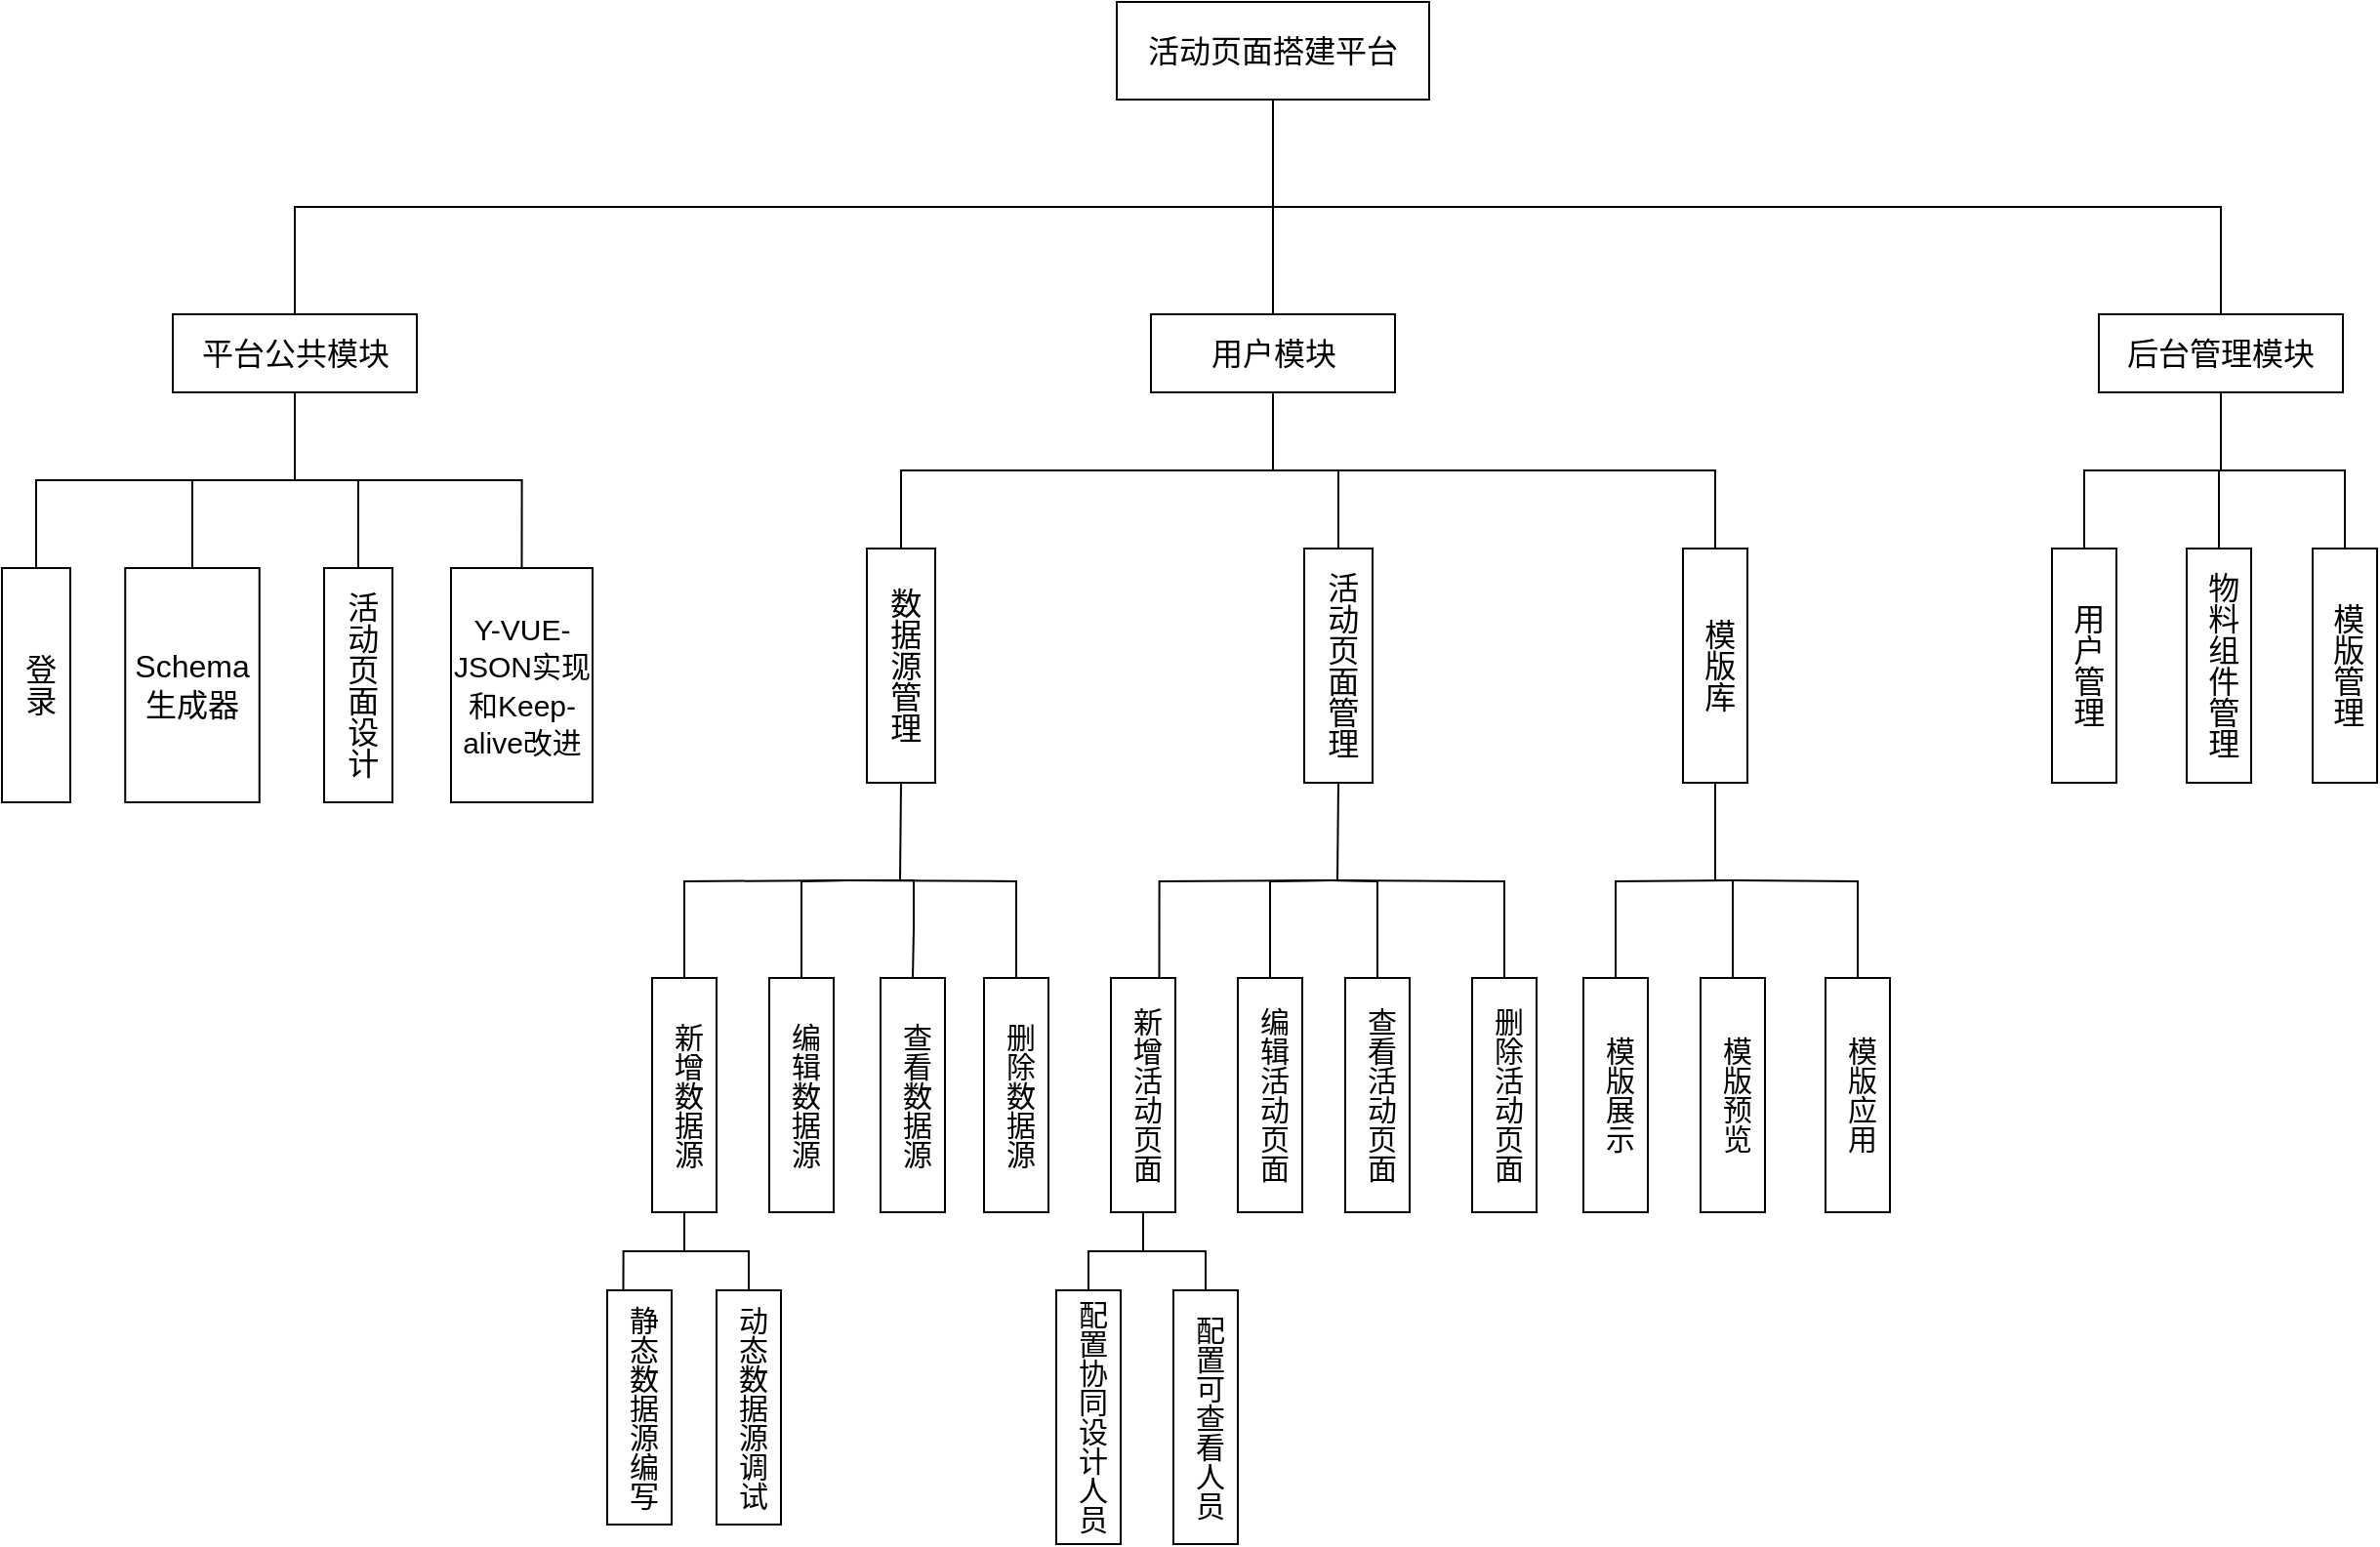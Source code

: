 <mxfile version="24.7.10">
  <diagram name="第 1 页" id="72ZHC42JVb6v5-2pjBy6">
    <mxGraphModel dx="2901" dy="3483" grid="1" gridSize="10" guides="1" tooltips="1" connect="1" arrows="1" fold="1" page="1" pageScale="1" pageWidth="827" pageHeight="1169" math="0" shadow="0">
      <root>
        <mxCell id="0" />
        <mxCell id="1" parent="0" />
        <mxCell id="pIB-OUyVMnTZojbpDNxz-1" style="edgeStyle=orthogonalEdgeStyle;rounded=0;orthogonalLoop=1;jettySize=auto;html=1;exitX=0.5;exitY=1;exitDx=0;exitDy=0;entryX=0.5;entryY=0;entryDx=0;entryDy=0;endArrow=none;endFill=0;fontSize=16;" edge="1" parent="1" source="pIB-OUyVMnTZojbpDNxz-4" target="pIB-OUyVMnTZojbpDNxz-8">
          <mxGeometry relative="1" as="geometry" />
        </mxCell>
        <mxCell id="pIB-OUyVMnTZojbpDNxz-2" style="edgeStyle=orthogonalEdgeStyle;rounded=0;orthogonalLoop=1;jettySize=auto;html=1;exitX=0.5;exitY=1;exitDx=0;exitDy=0;endArrow=none;endFill=0;fontSize=16;" edge="1" parent="1" source="pIB-OUyVMnTZojbpDNxz-4" target="pIB-OUyVMnTZojbpDNxz-12">
          <mxGeometry relative="1" as="geometry" />
        </mxCell>
        <mxCell id="pIB-OUyVMnTZojbpDNxz-3" style="edgeStyle=orthogonalEdgeStyle;rounded=0;orthogonalLoop=1;jettySize=auto;html=1;exitX=0.5;exitY=1;exitDx=0;exitDy=0;entryX=0.5;entryY=0;entryDx=0;entryDy=0;endArrow=none;endFill=0;fontSize=16;" edge="1" parent="1" source="pIB-OUyVMnTZojbpDNxz-4" target="pIB-OUyVMnTZojbpDNxz-17">
          <mxGeometry relative="1" as="geometry" />
        </mxCell>
        <mxCell id="pIB-OUyVMnTZojbpDNxz-4" value="&lt;font style=&quot;font-size: 16px;&quot;&gt;活动页面搭建平台&lt;/font&gt;" style="rounded=0;whiteSpace=wrap;html=1;fontSize=16;" vertex="1" parent="1">
          <mxGeometry x="361" y="-2050" width="160" height="50" as="geometry" />
        </mxCell>
        <mxCell id="pIB-OUyVMnTZojbpDNxz-5" style="edgeStyle=orthogonalEdgeStyle;rounded=0;orthogonalLoop=1;jettySize=auto;html=1;exitX=0.5;exitY=1;exitDx=0;exitDy=0;entryX=0.5;entryY=0;entryDx=0;entryDy=0;endArrow=none;endFill=0;fontSize=16;" edge="1" parent="1" source="pIB-OUyVMnTZojbpDNxz-8" target="pIB-OUyVMnTZojbpDNxz-18">
          <mxGeometry relative="1" as="geometry" />
        </mxCell>
        <mxCell id="pIB-OUyVMnTZojbpDNxz-6" style="edgeStyle=orthogonalEdgeStyle;rounded=0;orthogonalLoop=1;jettySize=auto;html=1;exitX=0.5;exitY=1;exitDx=0;exitDy=0;entryX=0.5;entryY=0;entryDx=0;entryDy=0;endArrow=none;endFill=0;fontSize=16;" edge="1" parent="1" source="pIB-OUyVMnTZojbpDNxz-8" target="pIB-OUyVMnTZojbpDNxz-19">
          <mxGeometry relative="1" as="geometry" />
        </mxCell>
        <mxCell id="pIB-OUyVMnTZojbpDNxz-7" style="edgeStyle=orthogonalEdgeStyle;rounded=0;orthogonalLoop=1;jettySize=auto;html=1;exitX=0.5;exitY=1;exitDx=0;exitDy=0;entryX=0.5;entryY=0;entryDx=0;entryDy=0;endArrow=none;endFill=0;fontSize=16;" edge="1" parent="1" source="pIB-OUyVMnTZojbpDNxz-8" target="pIB-OUyVMnTZojbpDNxz-20">
          <mxGeometry relative="1" as="geometry" />
        </mxCell>
        <mxCell id="pIB-OUyVMnTZojbpDNxz-8" value="用户模块" style="rounded=0;whiteSpace=wrap;html=1;fontSize=16;" vertex="1" parent="1">
          <mxGeometry x="378.5" y="-1890" width="125" height="40" as="geometry" />
        </mxCell>
        <mxCell id="pIB-OUyVMnTZojbpDNxz-9" style="edgeStyle=orthogonalEdgeStyle;rounded=0;orthogonalLoop=1;jettySize=auto;html=1;exitX=0.5;exitY=1;exitDx=0;exitDy=0;entryX=0.5;entryY=0;entryDx=0;entryDy=0;endArrow=none;endFill=0;fontSize=16;" edge="1" parent="1" source="pIB-OUyVMnTZojbpDNxz-12" target="pIB-OUyVMnTZojbpDNxz-22">
          <mxGeometry relative="1" as="geometry" />
        </mxCell>
        <mxCell id="pIB-OUyVMnTZojbpDNxz-10" style="edgeStyle=orthogonalEdgeStyle;rounded=0;orthogonalLoop=1;jettySize=auto;html=1;exitX=0.5;exitY=1;exitDx=0;exitDy=0;entryX=0.5;entryY=0;entryDx=0;entryDy=0;endArrow=none;endFill=0;fontSize=16;" edge="1" parent="1" source="pIB-OUyVMnTZojbpDNxz-12" target="pIB-OUyVMnTZojbpDNxz-23">
          <mxGeometry relative="1" as="geometry" />
        </mxCell>
        <mxCell id="pIB-OUyVMnTZojbpDNxz-11" style="edgeStyle=orthogonalEdgeStyle;rounded=0;orthogonalLoop=1;jettySize=auto;html=1;exitX=0.5;exitY=1;exitDx=0;exitDy=0;entryX=0.5;entryY=0;entryDx=0;entryDy=0;endArrow=none;endFill=0;fontSize=16;" edge="1" parent="1" source="pIB-OUyVMnTZojbpDNxz-12" target="pIB-OUyVMnTZojbpDNxz-24">
          <mxGeometry relative="1" as="geometry" />
        </mxCell>
        <mxCell id="pIB-OUyVMnTZojbpDNxz-12" value="后台管理模块" style="rounded=0;whiteSpace=wrap;html=1;fontSize=16;" vertex="1" parent="1">
          <mxGeometry x="864" y="-1890" width="125" height="40" as="geometry" />
        </mxCell>
        <mxCell id="pIB-OUyVMnTZojbpDNxz-13" style="edgeStyle=orthogonalEdgeStyle;rounded=0;orthogonalLoop=1;jettySize=auto;html=1;exitX=0.5;exitY=1;exitDx=0;exitDy=0;endArrow=none;endFill=0;fontSize=16;" edge="1" parent="1" source="pIB-OUyVMnTZojbpDNxz-17" target="pIB-OUyVMnTZojbpDNxz-25">
          <mxGeometry relative="1" as="geometry" />
        </mxCell>
        <mxCell id="pIB-OUyVMnTZojbpDNxz-14" style="edgeStyle=orthogonalEdgeStyle;rounded=0;orthogonalLoop=1;jettySize=auto;html=1;exitX=0.5;exitY=1;exitDx=0;exitDy=0;entryX=0.5;entryY=0;entryDx=0;entryDy=0;endArrow=none;endFill=0;fontSize=16;" edge="1" parent="1" source="pIB-OUyVMnTZojbpDNxz-17" target="pIB-OUyVMnTZojbpDNxz-26">
          <mxGeometry relative="1" as="geometry" />
        </mxCell>
        <mxCell id="pIB-OUyVMnTZojbpDNxz-15" style="edgeStyle=orthogonalEdgeStyle;rounded=0;orthogonalLoop=1;jettySize=auto;html=1;exitX=0.5;exitY=1;exitDx=0;exitDy=0;endArrow=none;endFill=0;fontSize=16;" edge="1" parent="1" source="pIB-OUyVMnTZojbpDNxz-17" target="pIB-OUyVMnTZojbpDNxz-21">
          <mxGeometry relative="1" as="geometry" />
        </mxCell>
        <mxCell id="pIB-OUyVMnTZojbpDNxz-16" style="edgeStyle=orthogonalEdgeStyle;rounded=0;orthogonalLoop=1;jettySize=auto;html=1;exitX=0.5;exitY=1;exitDx=0;exitDy=0;entryX=0.5;entryY=0;entryDx=0;entryDy=0;endArrow=none;endFill=0;" edge="1" parent="1" source="pIB-OUyVMnTZojbpDNxz-17" target="pIB-OUyVMnTZojbpDNxz-27">
          <mxGeometry relative="1" as="geometry" />
        </mxCell>
        <mxCell id="pIB-OUyVMnTZojbpDNxz-17" value="平台公共模块" style="rounded=0;whiteSpace=wrap;html=1;fontSize=16;" vertex="1" parent="1">
          <mxGeometry x="-122.5" y="-1890" width="125" height="40" as="geometry" />
        </mxCell>
        <mxCell id="pIB-OUyVMnTZojbpDNxz-62" style="edgeStyle=orthogonalEdgeStyle;rounded=0;orthogonalLoop=1;jettySize=auto;html=1;exitX=0.5;exitY=1;exitDx=0;exitDy=0;endArrow=none;endFill=0;" edge="1" parent="1" source="pIB-OUyVMnTZojbpDNxz-18">
          <mxGeometry relative="1" as="geometry">
            <mxPoint x="250" y="-1600" as="targetPoint" />
          </mxGeometry>
        </mxCell>
        <mxCell id="pIB-OUyVMnTZojbpDNxz-18" value="数据源管理" style="rounded=0;whiteSpace=wrap;html=1;verticalAlign=middle;align=center;labelPosition=center;verticalLabelPosition=middle;textDirection=vertical-rl;fontSize=16;" vertex="1" parent="1">
          <mxGeometry x="233" y="-1770" width="35" height="120" as="geometry" />
        </mxCell>
        <mxCell id="pIB-OUyVMnTZojbpDNxz-61" style="edgeStyle=orthogonalEdgeStyle;rounded=0;orthogonalLoop=1;jettySize=auto;html=1;exitX=0.5;exitY=1;exitDx=0;exitDy=0;endArrow=none;endFill=0;" edge="1" parent="1" source="pIB-OUyVMnTZojbpDNxz-19">
          <mxGeometry relative="1" as="geometry">
            <mxPoint x="474" y="-1600" as="targetPoint" />
          </mxGeometry>
        </mxCell>
        <mxCell id="pIB-OUyVMnTZojbpDNxz-19" value="活动页面管理" style="rounded=0;whiteSpace=wrap;html=1;verticalAlign=middle;align=center;labelPosition=center;verticalLabelPosition=middle;textDirection=vertical-rl;strokeWidth=1;fontSize=16;" vertex="1" parent="1">
          <mxGeometry x="457" y="-1770" width="35" height="120" as="geometry" />
        </mxCell>
        <mxCell id="pIB-OUyVMnTZojbpDNxz-64" style="edgeStyle=orthogonalEdgeStyle;rounded=0;orthogonalLoop=1;jettySize=auto;html=1;exitX=0.5;exitY=1;exitDx=0;exitDy=0;entryX=0.5;entryY=0;entryDx=0;entryDy=0;endArrow=none;endFill=0;" edge="1" parent="1" source="pIB-OUyVMnTZojbpDNxz-20" target="pIB-OUyVMnTZojbpDNxz-56">
          <mxGeometry relative="1" as="geometry" />
        </mxCell>
        <mxCell id="pIB-OUyVMnTZojbpDNxz-20" value="模版库" style="rounded=0;whiteSpace=wrap;html=1;verticalAlign=middle;align=center;labelPosition=center;verticalLabelPosition=middle;textDirection=vertical-rl;spacing=0;fontSize=16;" vertex="1" parent="1">
          <mxGeometry x="651" y="-1770" width="33" height="120" as="geometry" />
        </mxCell>
        <mxCell id="pIB-OUyVMnTZojbpDNxz-21" value="活动页面设计" style="rounded=0;whiteSpace=wrap;html=1;verticalAlign=middle;align=center;labelPosition=center;verticalLabelPosition=middle;textDirection=vertical-rl;fontSize=16;" vertex="1" parent="1">
          <mxGeometry x="-45" y="-1760" width="35" height="120" as="geometry" />
        </mxCell>
        <mxCell id="pIB-OUyVMnTZojbpDNxz-22" value="用户管理" style="rounded=0;whiteSpace=wrap;html=1;verticalAlign=middle;align=center;labelPosition=center;verticalLabelPosition=middle;textDirection=vertical-rl;spacing=0;fontSize=16;" vertex="1" parent="1">
          <mxGeometry x="840" y="-1770" width="33" height="120" as="geometry" />
        </mxCell>
        <mxCell id="pIB-OUyVMnTZojbpDNxz-23" value="物料组件管理" style="rounded=0;whiteSpace=wrap;html=1;verticalAlign=middle;align=center;labelPosition=center;verticalLabelPosition=middle;textDirection=vertical-rl;spacing=0;fontSize=16;" vertex="1" parent="1">
          <mxGeometry x="909" y="-1770" width="33" height="120" as="geometry" />
        </mxCell>
        <mxCell id="pIB-OUyVMnTZojbpDNxz-24" value="模版管理" style="rounded=0;whiteSpace=wrap;html=1;verticalAlign=middle;align=center;labelPosition=center;verticalLabelPosition=middle;textDirection=vertical-rl;spacing=0;fontSize=16;" vertex="1" parent="1">
          <mxGeometry x="973.5" y="-1770" width="33" height="120" as="geometry" />
        </mxCell>
        <mxCell id="pIB-OUyVMnTZojbpDNxz-25" value="Schema&lt;div style=&quot;font-size: 16px;&quot;&gt;生成器&lt;/div&gt;" style="rounded=0;whiteSpace=wrap;html=1;verticalAlign=middle;align=center;labelPosition=center;verticalLabelPosition=middle;textDirection=rtl;fontSize=16;" vertex="1" parent="1">
          <mxGeometry x="-146.87" y="-1760" width="68.75" height="120" as="geometry" />
        </mxCell>
        <mxCell id="pIB-OUyVMnTZojbpDNxz-26" value="登录" style="rounded=0;whiteSpace=wrap;html=1;verticalAlign=middle;align=center;labelPosition=center;verticalLabelPosition=middle;textDirection=vertical-rl;fontSize=16;" vertex="1" parent="1">
          <mxGeometry x="-210" y="-1760" width="35" height="120" as="geometry" />
        </mxCell>
        <mxCell id="pIB-OUyVMnTZojbpDNxz-27" value="&lt;font style=&quot;font-size: 15px;&quot;&gt;Y-VUE-JSON实现和Keep-alive改进&lt;/font&gt;" style="rounded=0;whiteSpace=wrap;html=1;verticalAlign=middle;align=center;labelPosition=center;verticalLabelPosition=middle;textDirection=rtl;fontSize=16;" vertex="1" parent="1">
          <mxGeometry x="20" y="-1760" width="72.5" height="120" as="geometry" />
        </mxCell>
        <mxCell id="pIB-OUyVMnTZojbpDNxz-28" style="edgeStyle=orthogonalEdgeStyle;rounded=0;orthogonalLoop=1;jettySize=auto;html=1;exitX=0.5;exitY=1;exitDx=0;exitDy=0;entryX=0.5;entryY=0;entryDx=0;entryDy=0;endArrow=none;endFill=0;fontSize=15;" edge="1" parent="1" target="pIB-OUyVMnTZojbpDNxz-40">
          <mxGeometry relative="1" as="geometry">
            <mxPoint x="223" y="-1600" as="sourcePoint" />
          </mxGeometry>
        </mxCell>
        <mxCell id="pIB-OUyVMnTZojbpDNxz-29" style="edgeStyle=orthogonalEdgeStyle;rounded=0;orthogonalLoop=1;jettySize=auto;html=1;exitX=0.5;exitY=1;exitDx=0;exitDy=0;entryX=0.5;entryY=0;entryDx=0;entryDy=0;endArrow=none;endFill=0;fontSize=15;" edge="1" parent="1" target="pIB-OUyVMnTZojbpDNxz-41">
          <mxGeometry relative="1" as="geometry">
            <mxPoint x="223" y="-1600" as="sourcePoint" />
          </mxGeometry>
        </mxCell>
        <mxCell id="pIB-OUyVMnTZojbpDNxz-30" style="edgeStyle=orthogonalEdgeStyle;rounded=0;orthogonalLoop=1;jettySize=auto;html=1;exitX=0.5;exitY=1;exitDx=0;exitDy=0;entryX=0.5;entryY=0;entryDx=0;entryDy=0;endArrow=none;endFill=0;fontSize=15;" edge="1" parent="1" target="pIB-OUyVMnTZojbpDNxz-42">
          <mxGeometry relative="1" as="geometry">
            <Array as="points">
              <mxPoint x="257" y="-1600" />
              <mxPoint x="257" y="-1575" />
            </Array>
            <mxPoint x="223" y="-1600" as="sourcePoint" />
          </mxGeometry>
        </mxCell>
        <mxCell id="pIB-OUyVMnTZojbpDNxz-31" style="edgeStyle=orthogonalEdgeStyle;rounded=0;orthogonalLoop=1;jettySize=auto;html=1;exitX=0.5;exitY=1;exitDx=0;exitDy=0;entryX=0.5;entryY=0;entryDx=0;entryDy=0;endArrow=none;endFill=0;fontSize=15;" edge="1" parent="1" target="pIB-OUyVMnTZojbpDNxz-43">
          <mxGeometry relative="1" as="geometry">
            <mxPoint x="223" y="-1600" as="sourcePoint" />
          </mxGeometry>
        </mxCell>
        <mxCell id="pIB-OUyVMnTZojbpDNxz-32" style="edgeStyle=orthogonalEdgeStyle;rounded=0;orthogonalLoop=1;jettySize=auto;html=1;exitX=0.5;exitY=1;exitDx=0;exitDy=0;entryX=0.75;entryY=0;entryDx=0;entryDy=0;endArrow=none;endFill=0;fontSize=15;" edge="1" parent="1" target="pIB-OUyVMnTZojbpDNxz-48">
          <mxGeometry relative="1" as="geometry">
            <mxPoint x="471" y="-1600" as="sourcePoint" />
          </mxGeometry>
        </mxCell>
        <mxCell id="pIB-OUyVMnTZojbpDNxz-33" style="edgeStyle=orthogonalEdgeStyle;rounded=0;orthogonalLoop=1;jettySize=auto;html=1;exitX=0.5;exitY=1;exitDx=0;exitDy=0;entryX=0.5;entryY=0;entryDx=0;entryDy=0;endArrow=none;endFill=0;fontSize=15;" edge="1" parent="1" target="pIB-OUyVMnTZojbpDNxz-49">
          <mxGeometry relative="1" as="geometry">
            <mxPoint x="471" y="-1600" as="sourcePoint" />
          </mxGeometry>
        </mxCell>
        <mxCell id="pIB-OUyVMnTZojbpDNxz-34" style="edgeStyle=orthogonalEdgeStyle;rounded=0;orthogonalLoop=1;jettySize=auto;html=1;exitX=0.5;exitY=1;exitDx=0;exitDy=0;entryX=0.5;entryY=0;entryDx=0;entryDy=0;endArrow=none;endFill=0;fontSize=15;" edge="1" parent="1" target="pIB-OUyVMnTZojbpDNxz-50">
          <mxGeometry relative="1" as="geometry">
            <mxPoint x="471" y="-1600" as="sourcePoint" />
          </mxGeometry>
        </mxCell>
        <mxCell id="pIB-OUyVMnTZojbpDNxz-35" style="edgeStyle=orthogonalEdgeStyle;rounded=0;orthogonalLoop=1;jettySize=auto;html=1;exitX=0.5;exitY=1;exitDx=0;exitDy=0;entryX=0.5;entryY=0;entryDx=0;entryDy=0;endArrow=none;endFill=0;fontSize=15;" edge="1" parent="1" target="pIB-OUyVMnTZojbpDNxz-51">
          <mxGeometry relative="1" as="geometry">
            <mxPoint x="471" y="-1600" as="sourcePoint" />
          </mxGeometry>
        </mxCell>
        <mxCell id="pIB-OUyVMnTZojbpDNxz-36" style="edgeStyle=orthogonalEdgeStyle;rounded=0;orthogonalLoop=1;jettySize=auto;html=1;exitX=0.5;exitY=1;exitDx=0;exitDy=0;endArrow=none;endFill=0;fontSize=15;" edge="1" parent="1" target="pIB-OUyVMnTZojbpDNxz-54">
          <mxGeometry relative="1" as="geometry">
            <mxPoint x="677" y="-1600" as="sourcePoint" />
          </mxGeometry>
        </mxCell>
        <mxCell id="pIB-OUyVMnTZojbpDNxz-37" style="edgeStyle=orthogonalEdgeStyle;rounded=0;orthogonalLoop=1;jettySize=auto;html=1;exitX=0.5;exitY=1;exitDx=0;exitDy=0;entryX=0.5;entryY=0;entryDx=0;entryDy=0;endArrow=none;endFill=0;fontSize=15;" edge="1" parent="1" target="pIB-OUyVMnTZojbpDNxz-55">
          <mxGeometry relative="1" as="geometry">
            <mxPoint x="677" y="-1600" as="sourcePoint" />
          </mxGeometry>
        </mxCell>
        <mxCell id="pIB-OUyVMnTZojbpDNxz-38" style="edgeStyle=orthogonalEdgeStyle;rounded=0;orthogonalLoop=1;jettySize=auto;html=1;exitX=0.5;exitY=1;exitDx=0;exitDy=0;entryX=0.25;entryY=0;entryDx=0;entryDy=0;endArrow=none;endFill=0;fontSize=15;" edge="1" parent="1" source="pIB-OUyVMnTZojbpDNxz-40" target="pIB-OUyVMnTZojbpDNxz-44">
          <mxGeometry relative="1" as="geometry">
            <Array as="points">
              <mxPoint x="140" y="-1410" />
              <mxPoint x="108" y="-1410" />
            </Array>
          </mxGeometry>
        </mxCell>
        <mxCell id="pIB-OUyVMnTZojbpDNxz-39" style="edgeStyle=orthogonalEdgeStyle;rounded=0;orthogonalLoop=1;jettySize=auto;html=1;exitX=0.5;exitY=1;exitDx=0;exitDy=0;endArrow=none;endFill=0;fontSize=15;" edge="1" parent="1" source="pIB-OUyVMnTZojbpDNxz-40" target="pIB-OUyVMnTZojbpDNxz-45">
          <mxGeometry relative="1" as="geometry" />
        </mxCell>
        <mxCell id="pIB-OUyVMnTZojbpDNxz-40" value="新增数据源" style="rounded=0;whiteSpace=wrap;html=1;verticalAlign=middle;align=center;labelPosition=center;verticalLabelPosition=middle;textDirection=vertical-rl;spacing=0;fontSize=15;" vertex="1" parent="1">
          <mxGeometry x="123" y="-1550" width="33" height="120" as="geometry" />
        </mxCell>
        <mxCell id="pIB-OUyVMnTZojbpDNxz-41" value="编辑数据源" style="rounded=0;whiteSpace=wrap;html=1;verticalAlign=middle;align=center;labelPosition=center;verticalLabelPosition=middle;textDirection=vertical-rl;spacing=0;fontSize=15;" vertex="1" parent="1">
          <mxGeometry x="183" y="-1550" width="33" height="120" as="geometry" />
        </mxCell>
        <mxCell id="pIB-OUyVMnTZojbpDNxz-42" value="查看数据源" style="rounded=0;whiteSpace=wrap;html=1;verticalAlign=middle;align=center;labelPosition=center;verticalLabelPosition=middle;textDirection=vertical-rl;spacing=0;fontSize=15;" vertex="1" parent="1">
          <mxGeometry x="240" y="-1550" width="33" height="120" as="geometry" />
        </mxCell>
        <mxCell id="pIB-OUyVMnTZojbpDNxz-43" value="删除数据源" style="rounded=0;whiteSpace=wrap;html=1;verticalAlign=middle;align=center;labelPosition=center;verticalLabelPosition=middle;textDirection=vertical-rl;spacing=0;fontSize=15;" vertex="1" parent="1">
          <mxGeometry x="293" y="-1550" width="33" height="120" as="geometry" />
        </mxCell>
        <mxCell id="pIB-OUyVMnTZojbpDNxz-44" value="静态数据源编写" style="rounded=0;whiteSpace=wrap;html=1;verticalAlign=middle;align=center;labelPosition=center;verticalLabelPosition=middle;textDirection=vertical-rl;spacing=0;fontSize=15;" vertex="1" parent="1">
          <mxGeometry x="100" y="-1390" width="33" height="120" as="geometry" />
        </mxCell>
        <mxCell id="pIB-OUyVMnTZojbpDNxz-45" value="动态数据源调试" style="rounded=0;whiteSpace=wrap;html=1;verticalAlign=middle;align=center;labelPosition=center;verticalLabelPosition=middle;textDirection=vertical-rl;spacing=0;fontSize=15;" vertex="1" parent="1">
          <mxGeometry x="156" y="-1390" width="33" height="120" as="geometry" />
        </mxCell>
        <mxCell id="pIB-OUyVMnTZojbpDNxz-46" style="edgeStyle=orthogonalEdgeStyle;rounded=0;orthogonalLoop=1;jettySize=auto;html=1;exitX=0.5;exitY=1;exitDx=0;exitDy=0;entryX=0.5;entryY=0;entryDx=0;entryDy=0;endArrow=none;endFill=0;fontSize=15;" edge="1" parent="1" source="pIB-OUyVMnTZojbpDNxz-48" target="pIB-OUyVMnTZojbpDNxz-52">
          <mxGeometry relative="1" as="geometry" />
        </mxCell>
        <mxCell id="pIB-OUyVMnTZojbpDNxz-47" style="edgeStyle=orthogonalEdgeStyle;rounded=0;orthogonalLoop=1;jettySize=auto;html=1;exitX=0.5;exitY=1;exitDx=0;exitDy=0;entryX=0.5;entryY=0;entryDx=0;entryDy=0;endArrow=none;endFill=0;fontSize=15;" edge="1" parent="1" source="pIB-OUyVMnTZojbpDNxz-48" target="pIB-OUyVMnTZojbpDNxz-53">
          <mxGeometry relative="1" as="geometry" />
        </mxCell>
        <mxCell id="pIB-OUyVMnTZojbpDNxz-48" value="新增活动页面" style="rounded=0;whiteSpace=wrap;html=1;verticalAlign=middle;align=center;labelPosition=center;verticalLabelPosition=middle;textDirection=vertical-rl;spacing=0;fontSize=15;" vertex="1" parent="1">
          <mxGeometry x="358" y="-1550" width="33" height="120" as="geometry" />
        </mxCell>
        <mxCell id="pIB-OUyVMnTZojbpDNxz-49" value="编辑活动页面" style="rounded=0;whiteSpace=wrap;html=1;verticalAlign=middle;align=center;labelPosition=center;verticalLabelPosition=middle;textDirection=vertical-rl;spacing=0;fontSize=15;" vertex="1" parent="1">
          <mxGeometry x="423" y="-1550" width="33" height="120" as="geometry" />
        </mxCell>
        <mxCell id="pIB-OUyVMnTZojbpDNxz-50" value="查看活动页面" style="rounded=0;whiteSpace=wrap;html=1;verticalAlign=middle;align=center;labelPosition=center;verticalLabelPosition=middle;textDirection=vertical-rl;spacing=0;fontSize=15;" vertex="1" parent="1">
          <mxGeometry x="478" y="-1550" width="33" height="120" as="geometry" />
        </mxCell>
        <mxCell id="pIB-OUyVMnTZojbpDNxz-51" value="删除活动页面" style="rounded=0;whiteSpace=wrap;html=1;verticalAlign=middle;align=center;labelPosition=center;verticalLabelPosition=middle;textDirection=vertical-rl;spacing=0;fontSize=15;" vertex="1" parent="1">
          <mxGeometry x="543" y="-1550" width="33" height="120" as="geometry" />
        </mxCell>
        <mxCell id="pIB-OUyVMnTZojbpDNxz-52" value="配置协同设计人员" style="rounded=0;whiteSpace=wrap;html=1;verticalAlign=middle;align=center;labelPosition=center;verticalLabelPosition=middle;textDirection=vertical-rl;spacing=0;fontSize=15;" vertex="1" parent="1">
          <mxGeometry x="330" y="-1390" width="33" height="130" as="geometry" />
        </mxCell>
        <mxCell id="pIB-OUyVMnTZojbpDNxz-53" value="配置可查看人员" style="rounded=0;whiteSpace=wrap;html=1;verticalAlign=middle;align=center;labelPosition=center;verticalLabelPosition=middle;textDirection=vertical-rl;spacing=0;fontSize=15;" vertex="1" parent="1">
          <mxGeometry x="390" y="-1390" width="33" height="130" as="geometry" />
        </mxCell>
        <mxCell id="pIB-OUyVMnTZojbpDNxz-54" value="模版展示" style="rounded=0;whiteSpace=wrap;html=1;verticalAlign=middle;align=center;labelPosition=center;verticalLabelPosition=middle;textDirection=vertical-rl;spacing=0;fontSize=15;" vertex="1" parent="1">
          <mxGeometry x="600" y="-1550" width="33" height="120" as="geometry" />
        </mxCell>
        <mxCell id="pIB-OUyVMnTZojbpDNxz-55" value="模版应用" style="rounded=0;whiteSpace=wrap;html=1;verticalAlign=middle;align=center;labelPosition=center;verticalLabelPosition=middle;textDirection=vertical-rl;spacing=0;fontSize=15;" vertex="1" parent="1">
          <mxGeometry x="724" y="-1550" width="33" height="120" as="geometry" />
        </mxCell>
        <mxCell id="pIB-OUyVMnTZojbpDNxz-56" value="模版预览" style="rounded=0;whiteSpace=wrap;html=1;verticalAlign=middle;align=center;labelPosition=center;verticalLabelPosition=middle;textDirection=vertical-rl;spacing=0;fontSize=15;" vertex="1" parent="1">
          <mxGeometry x="660" y="-1550" width="33" height="120" as="geometry" />
        </mxCell>
      </root>
    </mxGraphModel>
  </diagram>
</mxfile>
